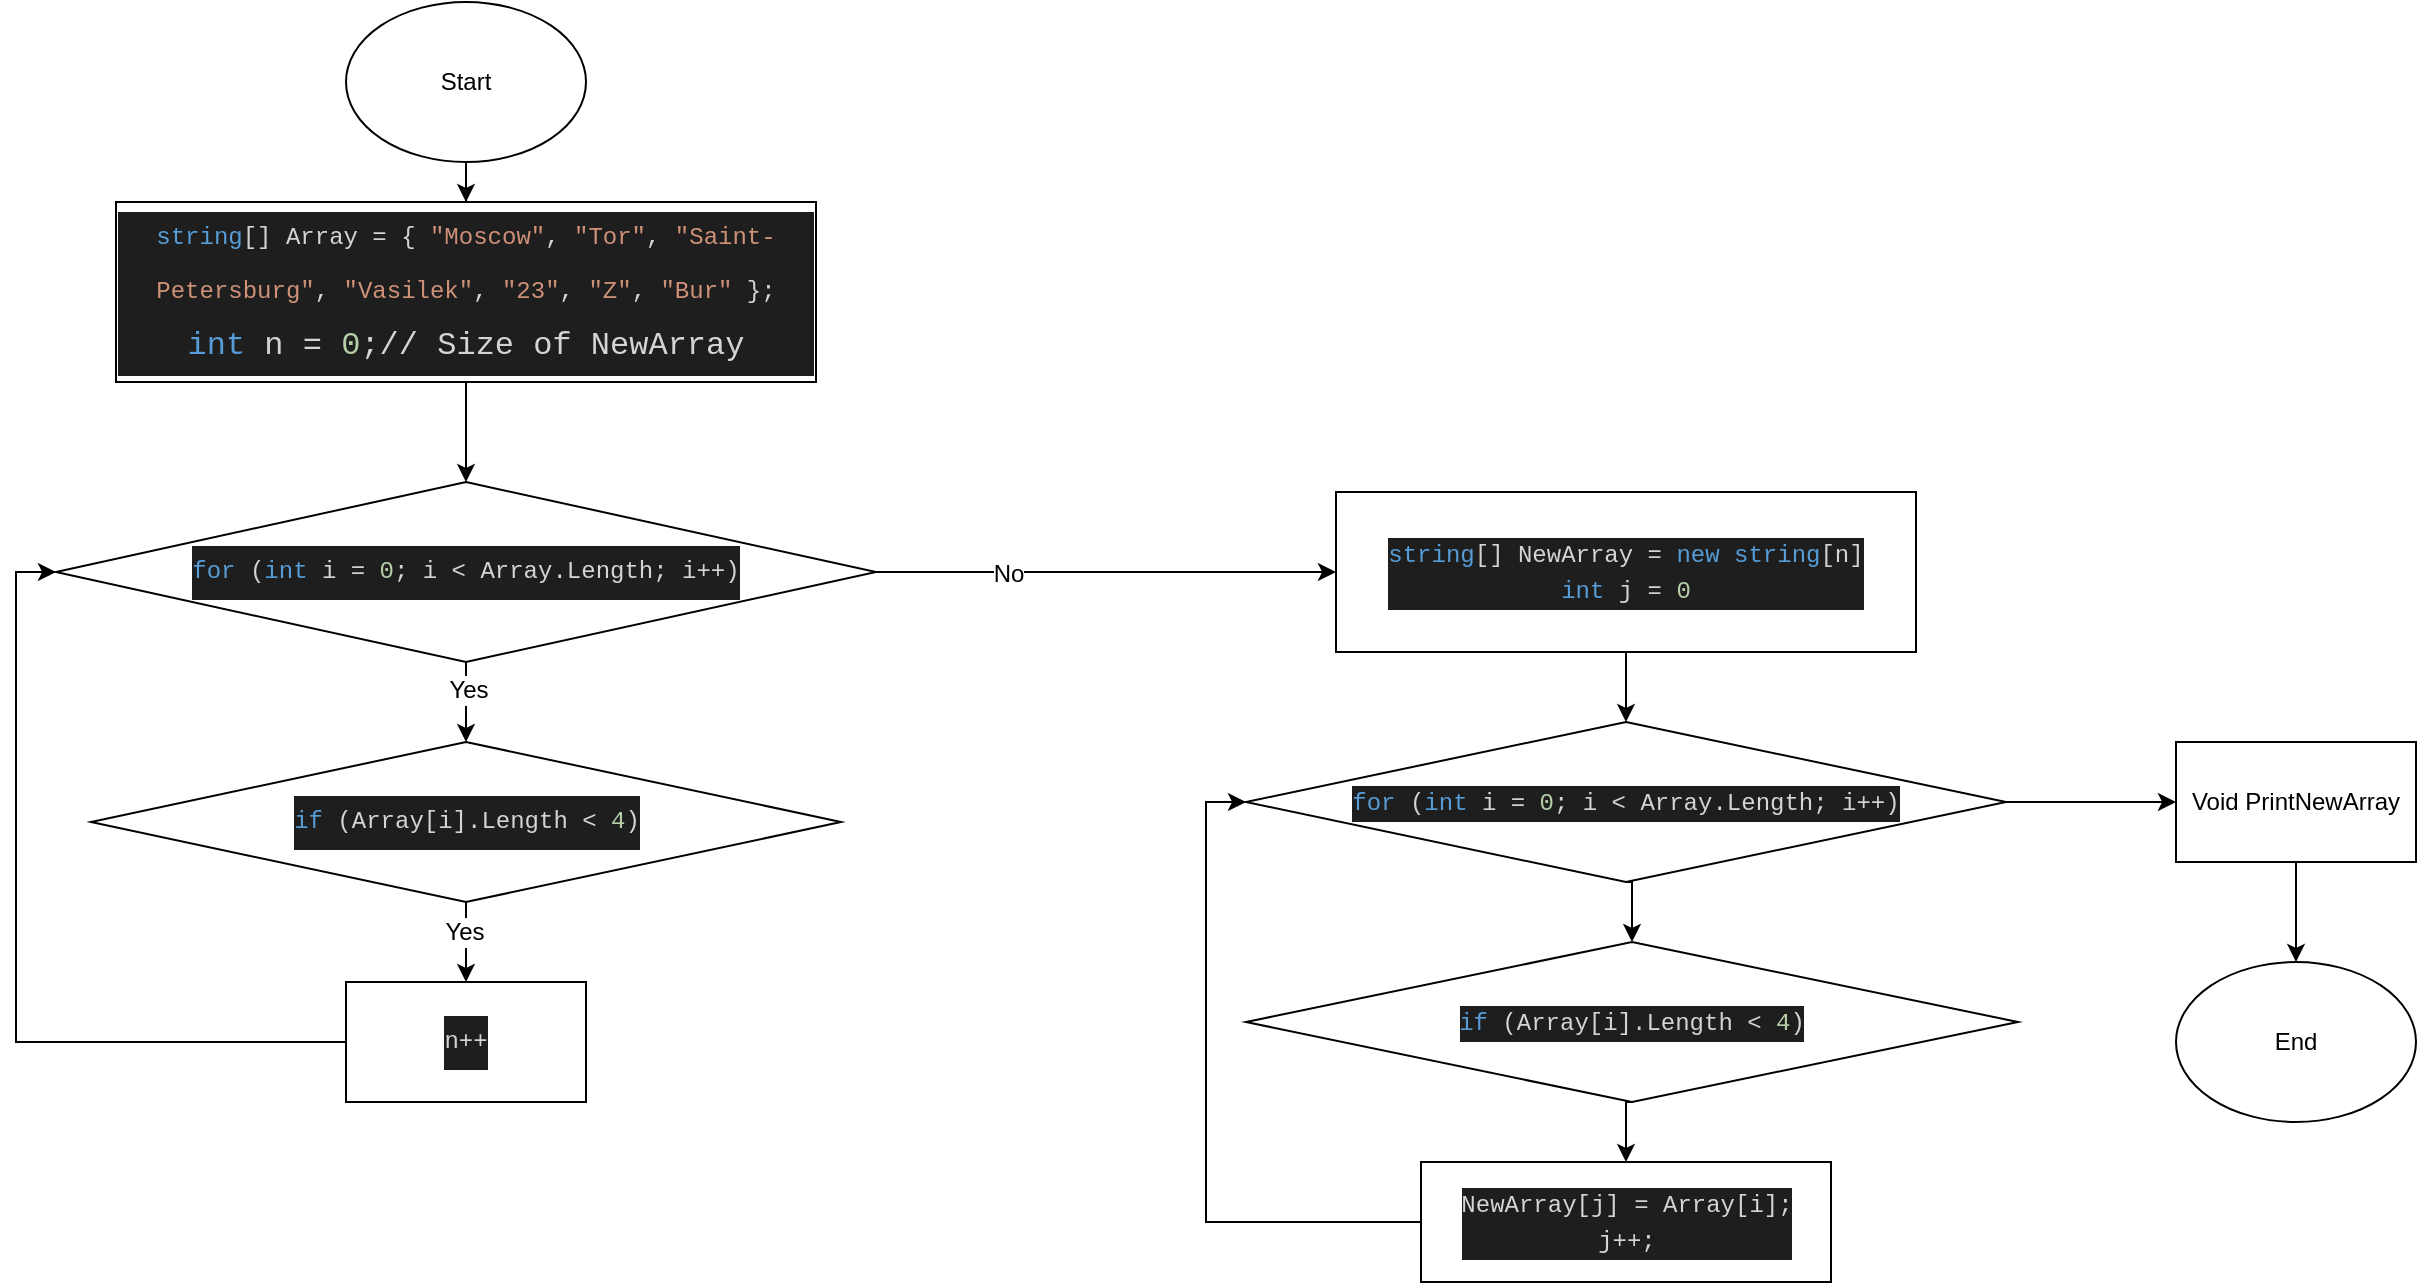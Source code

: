 <mxfile version="20.2.3" type="device"><diagram id="C5RBs43oDa-KdzZeNtuy" name="Page-1"><mxGraphModel dx="2008" dy="841" grid="1" gridSize="10" guides="1" tooltips="1" connect="1" arrows="1" fold="1" page="1" pageScale="1" pageWidth="827" pageHeight="1169" math="0" shadow="0"><root><mxCell id="WIyWlLk6GJQsqaUBKTNV-0"/><mxCell id="WIyWlLk6GJQsqaUBKTNV-1" parent="WIyWlLk6GJQsqaUBKTNV-0"/><mxCell id="1pIFDGg9AABdzHpXOizb-12" style="edgeStyle=orthogonalEdgeStyle;rounded=0;orthogonalLoop=1;jettySize=auto;html=1;exitX=0.5;exitY=1;exitDx=0;exitDy=0;fontSize=10;" edge="1" parent="WIyWlLk6GJQsqaUBKTNV-1" source="1pIFDGg9AABdzHpXOizb-0" target="1pIFDGg9AABdzHpXOizb-1"><mxGeometry relative="1" as="geometry"/></mxCell><mxCell id="1pIFDGg9AABdzHpXOizb-0" value="Start" style="ellipse;whiteSpace=wrap;html=1;" vertex="1" parent="WIyWlLk6GJQsqaUBKTNV-1"><mxGeometry x="65" y="20" width="120" height="80" as="geometry"/></mxCell><mxCell id="1pIFDGg9AABdzHpXOizb-11" style="edgeStyle=orthogonalEdgeStyle;rounded=0;orthogonalLoop=1;jettySize=auto;html=1;exitX=0.5;exitY=1;exitDx=0;exitDy=0;entryX=0.5;entryY=0;entryDx=0;entryDy=0;fontSize=10;" edge="1" parent="WIyWlLk6GJQsqaUBKTNV-1" source="1pIFDGg9AABdzHpXOizb-1" target="1pIFDGg9AABdzHpXOizb-3"><mxGeometry relative="1" as="geometry"/></mxCell><mxCell id="1pIFDGg9AABdzHpXOizb-1" value="&lt;div style=&quot;color: rgb(212, 212, 212); background-color: rgb(30, 30, 30); font-family: Menlo, Monaco, &amp;quot;Courier New&amp;quot;, monospace; line-height: 27px;&quot;&gt;&lt;div style=&quot;&quot;&gt;&lt;font style=&quot;font-size: 12px;&quot;&gt;&lt;span style=&quot;color: rgb(86, 156, 214);&quot;&gt;string&lt;/span&gt;[] Array = { &lt;span style=&quot;color: rgb(206, 145, 120);&quot;&gt;&quot;Moscow&quot;&lt;/span&gt;, &lt;span style=&quot;color: rgb(206, 145, 120);&quot;&gt;&quot;Tor&quot;&lt;/span&gt;, &lt;span style=&quot;color: rgb(206, 145, 120);&quot;&gt;&quot;Saint-Petersburg&quot;&lt;/span&gt;, &lt;span style=&quot;color: rgb(206, 145, 120);&quot;&gt;&quot;Vasilek&quot;&lt;/span&gt;, &lt;span style=&quot;color: rgb(206, 145, 120);&quot;&gt;&quot;23&quot;&lt;/span&gt;, &lt;span style=&quot;color: rgb(206, 145, 120);&quot;&gt;&quot;Z&quot;&lt;/span&gt;, &lt;span style=&quot;color: rgb(206, 145, 120);&quot;&gt;&quot;Bur&quot;&lt;/span&gt; };&lt;/font&gt;&lt;/div&gt;&lt;div style=&quot;&quot;&gt;&lt;font size=&quot;3&quot;&gt;&lt;span style=&quot;color: rgb(86, 156, 214);&quot;&gt;int&lt;/span&gt; n = &lt;span style=&quot;color: rgb(181, 206, 168);&quot;&gt;0&lt;/span&gt;;// Size of NewArray&lt;/font&gt;&lt;/div&gt;&lt;/div&gt;" style="rounded=0;whiteSpace=wrap;html=1;fillColor=#FFFFFF;" vertex="1" parent="WIyWlLk6GJQsqaUBKTNV-1"><mxGeometry x="-50" y="120" width="350" height="90" as="geometry"/></mxCell><mxCell id="1pIFDGg9AABdzHpXOizb-9" style="edgeStyle=orthogonalEdgeStyle;rounded=0;orthogonalLoop=1;jettySize=auto;html=1;exitX=0.5;exitY=1;exitDx=0;exitDy=0;entryX=0.5;entryY=0;entryDx=0;entryDy=0;fontSize=10;" edge="1" parent="WIyWlLk6GJQsqaUBKTNV-1" source="1pIFDGg9AABdzHpXOizb-3" target="1pIFDGg9AABdzHpXOizb-5"><mxGeometry relative="1" as="geometry"/></mxCell><mxCell id="1pIFDGg9AABdzHpXOizb-17" value="Yes" style="edgeLabel;html=1;align=center;verticalAlign=middle;resizable=0;points=[];fontSize=12;" vertex="1" connectable="0" parent="1pIFDGg9AABdzHpXOizb-9"><mxGeometry x="-0.3" y="1" relative="1" as="geometry"><mxPoint as="offset"/></mxGeometry></mxCell><mxCell id="1pIFDGg9AABdzHpXOizb-14" style="edgeStyle=orthogonalEdgeStyle;rounded=0;orthogonalLoop=1;jettySize=auto;html=1;exitX=1;exitY=0.5;exitDx=0;exitDy=0;fontSize=10;" edge="1" parent="WIyWlLk6GJQsqaUBKTNV-1" source="1pIFDGg9AABdzHpXOizb-3" target="1pIFDGg9AABdzHpXOizb-13"><mxGeometry relative="1" as="geometry"/></mxCell><mxCell id="1pIFDGg9AABdzHpXOizb-18" value="No" style="edgeLabel;html=1;align=center;verticalAlign=middle;resizable=0;points=[];fontSize=12;" vertex="1" connectable="0" parent="1pIFDGg9AABdzHpXOizb-14"><mxGeometry x="-0.431" y="-1" relative="1" as="geometry"><mxPoint as="offset"/></mxGeometry></mxCell><mxCell id="1pIFDGg9AABdzHpXOizb-3" value="&lt;div style=&quot;color: rgb(212, 212, 212); background-color: rgb(30, 30, 30); font-family: Menlo, Monaco, &amp;quot;Courier New&amp;quot;, monospace; line-height: 27px;&quot;&gt;&lt;font style=&quot;font-size: 12px;&quot;&gt;&lt;span style=&quot;color: rgb(86, 156, 214);&quot;&gt;for&lt;/span&gt; (&lt;span style=&quot;color: rgb(86, 156, 214);&quot;&gt;int&lt;/span&gt; i = &lt;span style=&quot;color: rgb(181, 206, 168);&quot;&gt;0&lt;/span&gt;; i &amp;lt; Array.Length; i++)&lt;/font&gt;&lt;/div&gt;" style="rhombus;whiteSpace=wrap;html=1;fontSize=10;fillColor=#FFFFFF;" vertex="1" parent="WIyWlLk6GJQsqaUBKTNV-1"><mxGeometry x="-80" y="260" width="410" height="90" as="geometry"/></mxCell><mxCell id="1pIFDGg9AABdzHpXOizb-7" style="edgeStyle=orthogonalEdgeStyle;rounded=0;orthogonalLoop=1;jettySize=auto;html=1;exitX=0.5;exitY=1;exitDx=0;exitDy=0;fontSize=10;" edge="1" parent="WIyWlLk6GJQsqaUBKTNV-1" source="1pIFDGg9AABdzHpXOizb-5" target="1pIFDGg9AABdzHpXOizb-8"><mxGeometry relative="1" as="geometry"><mxPoint x="125" y="540" as="targetPoint"/></mxGeometry></mxCell><mxCell id="1pIFDGg9AABdzHpXOizb-15" value="Yes" style="edgeLabel;html=1;align=center;verticalAlign=middle;resizable=0;points=[];fontSize=12;" vertex="1" connectable="0" parent="1pIFDGg9AABdzHpXOizb-7"><mxGeometry x="-0.25" y="-1" relative="1" as="geometry"><mxPoint as="offset"/></mxGeometry></mxCell><mxCell id="1pIFDGg9AABdzHpXOizb-5" value="&lt;div style=&quot;color: rgb(212, 212, 212); background-color: rgb(30, 30, 30); font-family: Menlo, Monaco, &amp;quot;Courier New&amp;quot;, monospace; line-height: 27px;&quot;&gt;&lt;font style=&quot;font-size: 12px;&quot;&gt;&lt;span style=&quot;color: rgb(86, 156, 214);&quot;&gt;if&lt;/span&gt; (Array[i].Length &amp;lt; &lt;span style=&quot;color: rgb(181, 206, 168);&quot;&gt;4&lt;/span&gt;)&lt;/font&gt;&lt;/div&gt;" style="rhombus;whiteSpace=wrap;html=1;fontSize=10;fillColor=#FFFFFF;" vertex="1" parent="WIyWlLk6GJQsqaUBKTNV-1"><mxGeometry x="-62.5" y="390" width="375" height="80" as="geometry"/></mxCell><mxCell id="1pIFDGg9AABdzHpXOizb-27" style="edgeStyle=orthogonalEdgeStyle;rounded=0;orthogonalLoop=1;jettySize=auto;html=1;exitX=0;exitY=0.5;exitDx=0;exitDy=0;entryX=0;entryY=0.5;entryDx=0;entryDy=0;fontSize=12;" edge="1" parent="WIyWlLk6GJQsqaUBKTNV-1" source="1pIFDGg9AABdzHpXOizb-8" target="1pIFDGg9AABdzHpXOizb-3"><mxGeometry relative="1" as="geometry"><Array as="points"><mxPoint x="-100" y="540"/><mxPoint x="-100" y="305"/></Array></mxGeometry></mxCell><mxCell id="1pIFDGg9AABdzHpXOizb-8" value="&lt;div style=&quot;color: rgb(212, 212, 212); background-color: rgb(30, 30, 30); font-family: Menlo, Monaco, &amp;quot;Courier New&amp;quot;, monospace; line-height: 27px;&quot;&gt;&lt;font style=&quot;font-size: 12px;&quot;&gt;n++&lt;/font&gt;&lt;/div&gt;" style="rounded=0;whiteSpace=wrap;html=1;fontSize=10;fillColor=#FFFFFF;" vertex="1" parent="WIyWlLk6GJQsqaUBKTNV-1"><mxGeometry x="65" y="510" width="120" height="60" as="geometry"/></mxCell><mxCell id="1pIFDGg9AABdzHpXOizb-21" style="edgeStyle=orthogonalEdgeStyle;rounded=0;orthogonalLoop=1;jettySize=auto;html=1;exitX=0.5;exitY=1;exitDx=0;exitDy=0;entryX=0.5;entryY=0;entryDx=0;entryDy=0;fontSize=12;" edge="1" parent="WIyWlLk6GJQsqaUBKTNV-1" source="1pIFDGg9AABdzHpXOizb-13" target="1pIFDGg9AABdzHpXOizb-20"><mxGeometry relative="1" as="geometry"/></mxCell><mxCell id="1pIFDGg9AABdzHpXOizb-13" value="&lt;div style=&quot;color: rgb(212, 212, 212); background-color: rgb(30, 30, 30); font-family: Menlo, Monaco, &amp;quot;Courier New&amp;quot;, monospace; font-size: 12px; line-height: 18px;&quot;&gt;&lt;span style=&quot;color: #569cd6;&quot;&gt;string&lt;/span&gt;[] NewArray = &lt;span style=&quot;color: #569cd6;&quot;&gt;new&lt;/span&gt; &lt;span style=&quot;color: #569cd6;&quot;&gt;string&lt;/span&gt;[n]&lt;/div&gt;&lt;div style=&quot;color: rgb(212, 212, 212); background-color: rgb(30, 30, 30); font-family: Menlo, Monaco, &amp;quot;Courier New&amp;quot;, monospace; font-size: 12px; line-height: 18px;&quot;&gt;&lt;div style=&quot;line-height: 18px;&quot;&gt;&lt;span style=&quot;color: #569cd6;&quot;&gt;int&lt;/span&gt; j = &lt;span style=&quot;color: #b5cea8;&quot;&gt;0&lt;/span&gt;&lt;/div&gt;&lt;/div&gt;" style="rounded=0;whiteSpace=wrap;html=1;fontSize=10;fillColor=#FFFFFF;" vertex="1" parent="WIyWlLk6GJQsqaUBKTNV-1"><mxGeometry x="560" y="265" width="290" height="80" as="geometry"/></mxCell><mxCell id="1pIFDGg9AABdzHpXOizb-24" style="edgeStyle=orthogonalEdgeStyle;rounded=0;orthogonalLoop=1;jettySize=auto;html=1;exitX=0.5;exitY=1;exitDx=0;exitDy=0;entryX=0.5;entryY=0;entryDx=0;entryDy=0;fontSize=12;" edge="1" parent="WIyWlLk6GJQsqaUBKTNV-1" source="1pIFDGg9AABdzHpXOizb-20" target="1pIFDGg9AABdzHpXOizb-22"><mxGeometry relative="1" as="geometry"/></mxCell><mxCell id="1pIFDGg9AABdzHpXOizb-29" style="edgeStyle=orthogonalEdgeStyle;rounded=0;orthogonalLoop=1;jettySize=auto;html=1;exitX=1;exitY=0.5;exitDx=0;exitDy=0;fontSize=12;" edge="1" parent="WIyWlLk6GJQsqaUBKTNV-1" source="1pIFDGg9AABdzHpXOizb-20" target="1pIFDGg9AABdzHpXOizb-30"><mxGeometry relative="1" as="geometry"><mxPoint x="1040" y="420" as="targetPoint"/></mxGeometry></mxCell><mxCell id="1pIFDGg9AABdzHpXOizb-20" value="&lt;div style=&quot;color: rgb(212, 212, 212); background-color: rgb(30, 30, 30); font-family: Menlo, Monaco, &amp;quot;Courier New&amp;quot;, monospace; line-height: 18px;&quot;&gt;&lt;span style=&quot;color: #569cd6;&quot;&gt;for&lt;/span&gt; (&lt;span style=&quot;color: #569cd6;&quot;&gt;int&lt;/span&gt; i = &lt;span style=&quot;color: #b5cea8;&quot;&gt;0&lt;/span&gt;; i &amp;lt; Array.Length; i++)&lt;/div&gt;" style="rhombus;whiteSpace=wrap;html=1;fontSize=12;fillColor=#FFFFFF;" vertex="1" parent="WIyWlLk6GJQsqaUBKTNV-1"><mxGeometry x="515" y="380" width="380" height="80" as="geometry"/></mxCell><mxCell id="1pIFDGg9AABdzHpXOizb-26" style="edgeStyle=orthogonalEdgeStyle;rounded=0;orthogonalLoop=1;jettySize=auto;html=1;exitX=0.5;exitY=1;exitDx=0;exitDy=0;entryX=0.5;entryY=0;entryDx=0;entryDy=0;fontSize=12;" edge="1" parent="WIyWlLk6GJQsqaUBKTNV-1" source="1pIFDGg9AABdzHpXOizb-22" target="1pIFDGg9AABdzHpXOizb-23"><mxGeometry relative="1" as="geometry"/></mxCell><mxCell id="1pIFDGg9AABdzHpXOizb-22" value="&lt;div style=&quot;color: rgb(212, 212, 212); background-color: rgb(30, 30, 30); font-family: Menlo, Monaco, &amp;quot;Courier New&amp;quot;, monospace; line-height: 18px;&quot;&gt;&lt;span style=&quot;color: #569cd6;&quot;&gt;if&lt;/span&gt; (Array[i].Length &amp;lt; &lt;span style=&quot;color: #b5cea8;&quot;&gt;4&lt;/span&gt;)&lt;/div&gt;" style="rhombus;whiteSpace=wrap;html=1;fontSize=12;fillColor=#FFFFFF;" vertex="1" parent="WIyWlLk6GJQsqaUBKTNV-1"><mxGeometry x="515" y="490" width="386" height="80" as="geometry"/></mxCell><mxCell id="1pIFDGg9AABdzHpXOizb-28" style="edgeStyle=orthogonalEdgeStyle;rounded=0;orthogonalLoop=1;jettySize=auto;html=1;exitX=0;exitY=0.5;exitDx=0;exitDy=0;entryX=0;entryY=0.5;entryDx=0;entryDy=0;fontSize=12;" edge="1" parent="WIyWlLk6GJQsqaUBKTNV-1" source="1pIFDGg9AABdzHpXOizb-23" target="1pIFDGg9AABdzHpXOizb-20"><mxGeometry relative="1" as="geometry"/></mxCell><mxCell id="1pIFDGg9AABdzHpXOizb-23" value="&lt;div style=&quot;color: rgb(212, 212, 212); background-color: rgb(30, 30, 30); font-family: Menlo, Monaco, &amp;quot;Courier New&amp;quot;, monospace; line-height: 18px;&quot;&gt;&lt;div&gt;NewArray[j] = Array[i];&lt;/div&gt;&lt;div&gt;            j++;&lt;/div&gt;&lt;/div&gt;" style="rounded=0;whiteSpace=wrap;html=1;fontSize=12;fillColor=#FFFFFF;" vertex="1" parent="WIyWlLk6GJQsqaUBKTNV-1"><mxGeometry x="602.5" y="600" width="205" height="60" as="geometry"/></mxCell><mxCell id="1pIFDGg9AABdzHpXOizb-31" style="edgeStyle=orthogonalEdgeStyle;rounded=0;orthogonalLoop=1;jettySize=auto;html=1;exitX=0.5;exitY=1;exitDx=0;exitDy=0;fontSize=12;" edge="1" parent="WIyWlLk6GJQsqaUBKTNV-1" source="1pIFDGg9AABdzHpXOizb-30" target="1pIFDGg9AABdzHpXOizb-32"><mxGeometry relative="1" as="geometry"><mxPoint x="1040" y="490" as="targetPoint"/></mxGeometry></mxCell><mxCell id="1pIFDGg9AABdzHpXOizb-30" value="Void PrintNewArray" style="rounded=0;whiteSpace=wrap;html=1;fontSize=12;fillColor=#FFFFFF;" vertex="1" parent="WIyWlLk6GJQsqaUBKTNV-1"><mxGeometry x="980" y="390" width="120" height="60" as="geometry"/></mxCell><mxCell id="1pIFDGg9AABdzHpXOizb-32" value="End" style="ellipse;whiteSpace=wrap;html=1;fontSize=12;fillColor=#FFFFFF;" vertex="1" parent="WIyWlLk6GJQsqaUBKTNV-1"><mxGeometry x="980" y="500" width="120" height="80" as="geometry"/></mxCell></root></mxGraphModel></diagram></mxfile>